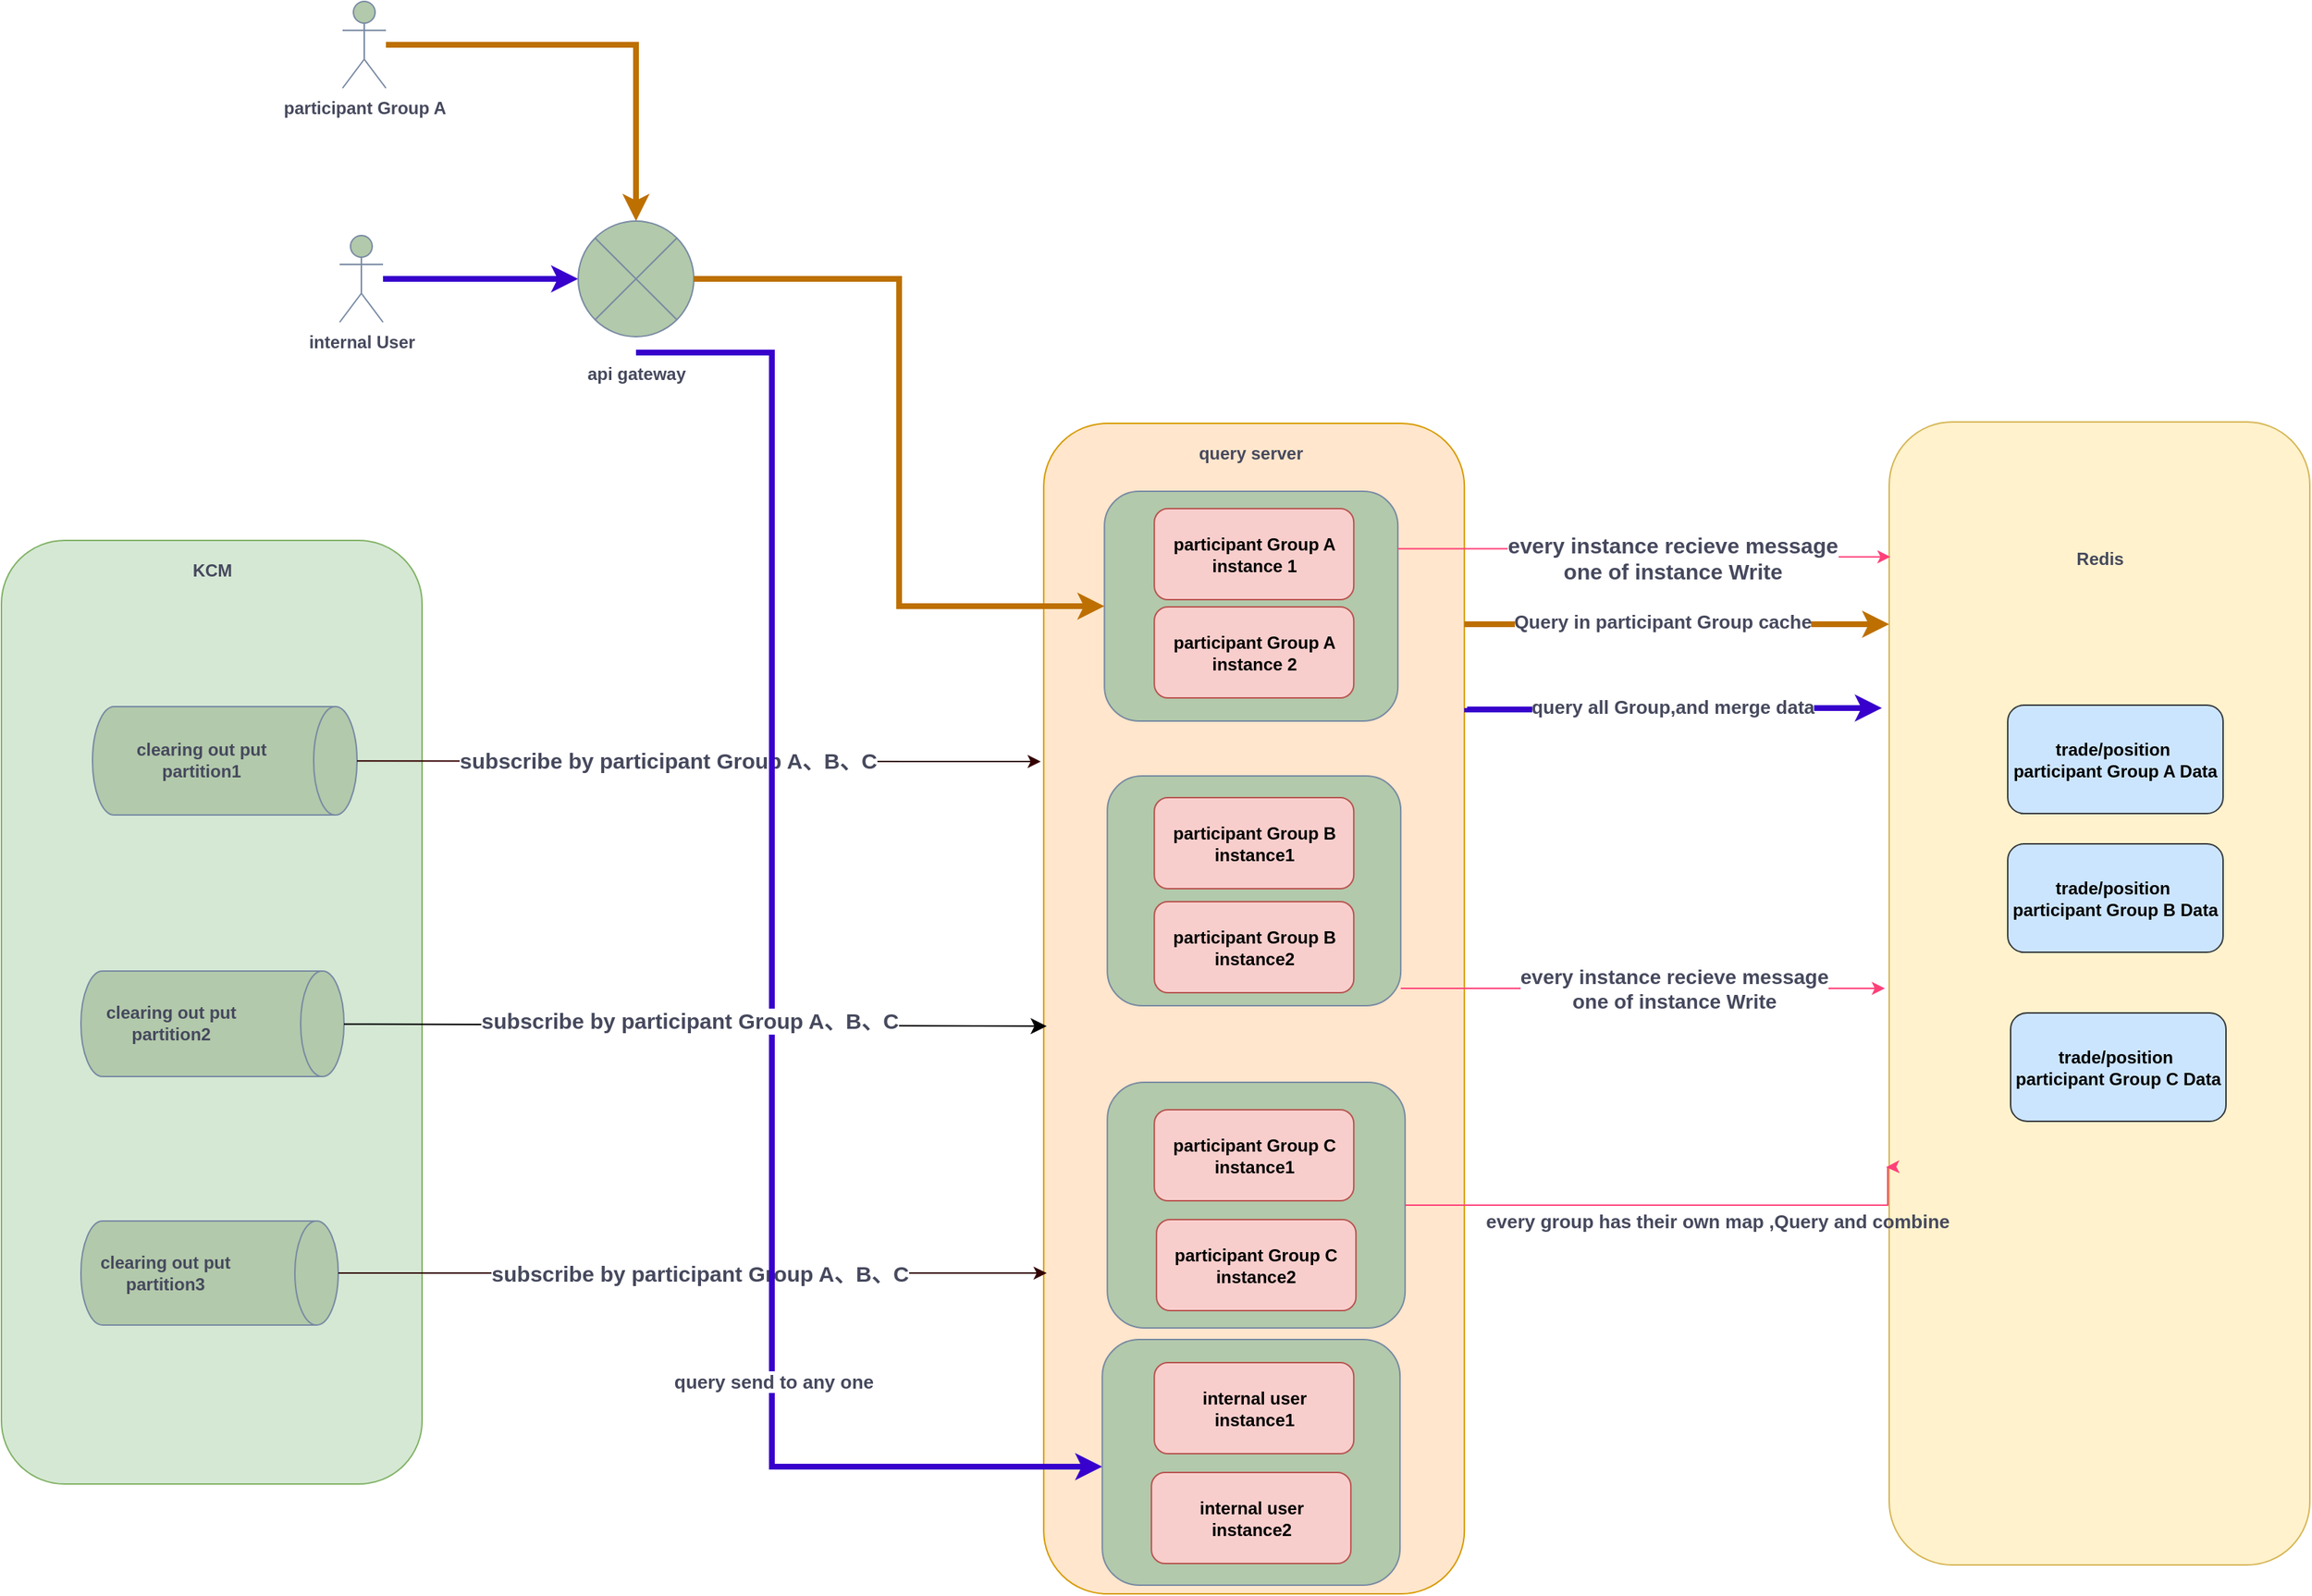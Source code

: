 <mxfile version="24.8.3">
  <diagram name="Copy of recieveKCM" id="2EJsEfAmggMtnAI3iPWr">
    <mxGraphModel dx="1674" dy="2356" grid="0" gridSize="10" guides="1" tooltips="1" connect="1" arrows="1" fold="1" page="0" pageScale="1" pageWidth="850" pageHeight="1100" math="0" shadow="0">
      <root>
        <mxCell id="M6_-3m2SQkEvxoRmAAAT-0" />
        <mxCell id="M6_-3m2SQkEvxoRmAAAT-1" parent="M6_-3m2SQkEvxoRmAAAT-0" />
        <mxCell id="M6_-3m2SQkEvxoRmAAAT-2" value="" style="rounded=1;whiteSpace=wrap;html=1;fillColor=#d5e8d4;strokeColor=#82b366;fontStyle=1" parent="M6_-3m2SQkEvxoRmAAAT-1" vertex="1">
          <mxGeometry x="719" y="-671" width="291" height="653" as="geometry" />
        </mxCell>
        <mxCell id="M6_-3m2SQkEvxoRmAAAT-3" value="KCM" style="text;html=1;align=center;verticalAlign=middle;whiteSpace=wrap;rounded=0;fontColor=#46495D;fontStyle=1" parent="M6_-3m2SQkEvxoRmAAAT-1" vertex="1">
          <mxGeometry x="834.5" y="-665" width="60" height="30" as="geometry" />
        </mxCell>
        <mxCell id="M6_-3m2SQkEvxoRmAAAT-4" value="" style="shape=cylinder3;whiteSpace=wrap;html=1;boundedLbl=1;backgroundOutline=1;size=15;strokeColor=#788AA3;fontColor=#46495D;fillColor=#B2C9AB;rotation=90;fontStyle=1" parent="M6_-3m2SQkEvxoRmAAAT-1" vertex="1">
          <mxGeometry x="836" y="-610" width="75" height="183" as="geometry" />
        </mxCell>
        <mxCell id="M6_-3m2SQkEvxoRmAAAT-5" value="" style="shape=cylinder3;whiteSpace=wrap;html=1;boundedLbl=1;backgroundOutline=1;size=15;strokeColor=#788AA3;fontColor=#46495D;fillColor=#B2C9AB;rotation=90;fontStyle=1" parent="M6_-3m2SQkEvxoRmAAAT-1" vertex="1">
          <mxGeometry x="828.5" y="-427.5" width="73" height="182" as="geometry" />
        </mxCell>
        <mxCell id="M6_-3m2SQkEvxoRmAAAT-6" value="" style="shape=cylinder3;whiteSpace=wrap;html=1;boundedLbl=1;backgroundOutline=1;size=15;strokeColor=#788AA3;fontColor=#46495D;fillColor=#B2C9AB;rotation=90;fontStyle=1" parent="M6_-3m2SQkEvxoRmAAAT-1" vertex="1">
          <mxGeometry x="827" y="-253" width="72" height="178" as="geometry" />
        </mxCell>
        <mxCell id="M6_-3m2SQkEvxoRmAAAT-7" value="&lt;span&gt;clearing out put partition1&lt;/span&gt;" style="text;html=1;align=center;verticalAlign=middle;whiteSpace=wrap;rounded=0;fontColor=#46495D;fontStyle=1" parent="M6_-3m2SQkEvxoRmAAAT-1" vertex="1">
          <mxGeometry x="811" y="-535" width="93" height="31" as="geometry" />
        </mxCell>
        <mxCell id="M6_-3m2SQkEvxoRmAAAT-8" value="&lt;span&gt;clearing out put partition2&lt;/span&gt;" style="text;html=1;align=center;verticalAlign=middle;whiteSpace=wrap;rounded=0;fontColor=#46495D;fontStyle=1" parent="M6_-3m2SQkEvxoRmAAAT-1" vertex="1">
          <mxGeometry x="790" y="-352.5" width="93" height="31" as="geometry" />
        </mxCell>
        <mxCell id="M6_-3m2SQkEvxoRmAAAT-9" value="&lt;span&gt;clearing out put partition3&lt;/span&gt;" style="text;html=1;align=center;verticalAlign=middle;whiteSpace=wrap;rounded=0;fontColor=#46495D;fontStyle=1" parent="M6_-3m2SQkEvxoRmAAAT-1" vertex="1">
          <mxGeometry x="786" y="-179.5" width="93" height="31" as="geometry" />
        </mxCell>
        <mxCell id="M6_-3m2SQkEvxoRmAAAT-10" value="" style="rounded=1;whiteSpace=wrap;html=1;fillColor=#ffe6cc;strokeColor=#d79b00;fontStyle=1" parent="M6_-3m2SQkEvxoRmAAAT-1" vertex="1">
          <mxGeometry x="1440.09" y="-752" width="291" height="810" as="geometry" />
        </mxCell>
        <mxCell id="M6_-3m2SQkEvxoRmAAAT-11" value="query server" style="text;html=1;align=center;verticalAlign=middle;whiteSpace=wrap;rounded=0;fontColor=#46495D;fontStyle=1" parent="M6_-3m2SQkEvxoRmAAAT-1" vertex="1">
          <mxGeometry x="1520.09" y="-746" width="127" height="30" as="geometry" />
        </mxCell>
        <mxCell id="M6_-3m2SQkEvxoRmAAAT-12" style="edgeStyle=orthogonalEdgeStyle;rounded=0;orthogonalLoop=1;jettySize=auto;html=1;entryX=0;entryY=0.5;entryDx=0;entryDy=0;strokeColor=#3700CC;fontColor=#46495D;fillColor=#6a00ff;strokeWidth=4;align=center;verticalAlign=middle;fontFamily=Helvetica;fontSize=11;labelBackgroundColor=default;endArrow=classic;fontStyle=1" parent="M6_-3m2SQkEvxoRmAAAT-1" source="M6_-3m2SQkEvxoRmAAAT-13" target="M6_-3m2SQkEvxoRmAAAT-16" edge="1">
          <mxGeometry relative="1" as="geometry" />
        </mxCell>
        <mxCell id="M6_-3m2SQkEvxoRmAAAT-13" value="internal User" style="shape=umlActor;verticalLabelPosition=bottom;verticalAlign=top;html=1;outlineConnect=0;strokeColor=#788AA3;fontColor=#46495D;fillColor=#B2C9AB;fontStyle=1" parent="M6_-3m2SQkEvxoRmAAAT-1" vertex="1">
          <mxGeometry x="953" y="-882" width="30" height="60" as="geometry" />
        </mxCell>
        <mxCell id="M6_-3m2SQkEvxoRmAAAT-14" style="edgeStyle=orthogonalEdgeStyle;rounded=0;orthogonalLoop=1;jettySize=auto;html=1;strokeColor=#BD7000;fontColor=#46495D;fillColor=#f0a30a;strokeWidth=4;fontStyle=1" parent="M6_-3m2SQkEvxoRmAAAT-1" source="M6_-3m2SQkEvxoRmAAAT-15" target="M6_-3m2SQkEvxoRmAAAT-16" edge="1">
          <mxGeometry relative="1" as="geometry" />
        </mxCell>
        <mxCell id="M6_-3m2SQkEvxoRmAAAT-15" value="participant Group A" style="shape=umlActor;verticalLabelPosition=bottom;verticalAlign=top;html=1;outlineConnect=0;strokeColor=#788AA3;fontColor=#46495D;fillColor=#B2C9AB;fontStyle=1" parent="M6_-3m2SQkEvxoRmAAAT-1" vertex="1">
          <mxGeometry x="955" y="-1044" width="30" height="60" as="geometry" />
        </mxCell>
        <mxCell id="M6_-3m2SQkEvxoRmAAAT-16" value="" style="shape=sumEllipse;perimeter=ellipsePerimeter;whiteSpace=wrap;html=1;backgroundOutline=1;strokeColor=#788AA3;fontColor=#46495D;fillColor=#B2C9AB;fontStyle=1" parent="M6_-3m2SQkEvxoRmAAAT-1" vertex="1">
          <mxGeometry x="1118" y="-892" width="80" height="80" as="geometry" />
        </mxCell>
        <mxCell id="M6_-3m2SQkEvxoRmAAAT-17" value="api gateway" style="text;html=1;align=center;verticalAlign=middle;whiteSpace=wrap;rounded=0;fontColor=#46495D;fontStyle=1" parent="M6_-3m2SQkEvxoRmAAAT-1" vertex="1">
          <mxGeometry x="1098.5" y="-801" width="119" height="30" as="geometry" />
        </mxCell>
        <mxCell id="M6_-3m2SQkEvxoRmAAAT-18" style="edgeStyle=orthogonalEdgeStyle;rounded=0;orthogonalLoop=1;jettySize=auto;html=1;strokeColor=#330000;fontColor=#46495D;fillColor=#B2C9AB;fontStyle=0;entryX=0.007;entryY=0.726;entryDx=0;entryDy=0;entryPerimeter=0;" parent="M6_-3m2SQkEvxoRmAAAT-1" source="M6_-3m2SQkEvxoRmAAAT-6" target="M6_-3m2SQkEvxoRmAAAT-10" edge="1">
          <mxGeometry relative="1" as="geometry">
            <mxPoint x="1462" y="-163" as="targetPoint" />
            <Array as="points" />
          </mxGeometry>
        </mxCell>
        <mxCell id="M6_-3m2SQkEvxoRmAAAT-19" value="&lt;font style=&quot;font-size: 15px;&quot;&gt;subscribe by participant Group A、B、C&lt;/font&gt;" style="edgeLabel;html=1;align=center;verticalAlign=middle;resizable=0;points=[];strokeColor=#788AA3;fontColor=#46495D;fillColor=#B2C9AB;fontStyle=1" parent="M6_-3m2SQkEvxoRmAAAT-18" vertex="1" connectable="0">
          <mxGeometry x="-0.35" y="-2" relative="1" as="geometry">
            <mxPoint x="90" y="-2" as="offset" />
          </mxGeometry>
        </mxCell>
        <mxCell id="M6_-3m2SQkEvxoRmAAAT-20" style="edgeStyle=orthogonalEdgeStyle;rounded=0;orthogonalLoop=1;jettySize=auto;html=1;strokeColor=#330000;fontColor=#46495D;fillColor=#B2C9AB;fontStyle=1;" parent="M6_-3m2SQkEvxoRmAAAT-1" source="M6_-3m2SQkEvxoRmAAAT-4" edge="1">
          <mxGeometry relative="1" as="geometry">
            <mxPoint x="1438" y="-518" as="targetPoint" />
            <Array as="points">
              <mxPoint x="1415" y="-518" />
            </Array>
          </mxGeometry>
        </mxCell>
        <mxCell id="M6_-3m2SQkEvxoRmAAAT-21" value="&lt;span style=&quot;font-size: 15px;&quot;&gt;subscribe by participant Group A、B、C&lt;/span&gt;" style="edgeLabel;html=1;align=center;verticalAlign=middle;resizable=0;points=[];strokeColor=#788AA3;fontColor=#46495D;fillColor=#B2C9AB;fontStyle=1" parent="M6_-3m2SQkEvxoRmAAAT-20" vertex="1" connectable="0">
          <mxGeometry x="-0.408" y="-1" relative="1" as="geometry">
            <mxPoint x="75" y="-2" as="offset" />
          </mxGeometry>
        </mxCell>
        <mxCell id="M6_-3m2SQkEvxoRmAAAT-24" value="" style="rounded=1;whiteSpace=wrap;html=1;fillColor=#fff2cc;strokeColor=#d6b656;fontStyle=1" parent="M6_-3m2SQkEvxoRmAAAT-1" vertex="1">
          <mxGeometry x="2025" y="-753" width="291" height="791" as="geometry" />
        </mxCell>
        <mxCell id="M6_-3m2SQkEvxoRmAAAT-25" value="Redis" style="text;html=1;align=center;verticalAlign=middle;whiteSpace=wrap;rounded=0;fontColor=#46495D;fontStyle=1" parent="M6_-3m2SQkEvxoRmAAAT-1" vertex="1">
          <mxGeometry x="2140.5" y="-673" width="60" height="30" as="geometry" />
        </mxCell>
        <mxCell id="M6_-3m2SQkEvxoRmAAAT-26" value="&lt;span style=&quot;text-wrap: nowrap;&quot;&gt;trade/position&amp;nbsp;&lt;br&gt;&lt;/span&gt;&lt;span style=&quot;text-wrap: nowrap;&quot;&gt;participant Group B Data&lt;/span&gt;&lt;span style=&quot;text-wrap: nowrap;&quot;&gt;&lt;br&gt;&lt;/span&gt;" style="rounded=1;whiteSpace=wrap;html=1;strokeColor=#36393d;fillColor=#cce5ff;fontStyle=1" parent="M6_-3m2SQkEvxoRmAAAT-1" vertex="1">
          <mxGeometry x="2107" y="-461" width="149" height="75" as="geometry" />
        </mxCell>
        <mxCell id="M6_-3m2SQkEvxoRmAAAT-27" style="edgeStyle=orthogonalEdgeStyle;rounded=0;orthogonalLoop=1;jettySize=auto;html=1;strokeColor=#3700CC;fontColor=#46495D;fillColor=#6a00ff;strokeWidth=4;align=center;verticalAlign=middle;fontFamily=Helvetica;fontSize=11;labelBackgroundColor=default;endArrow=classic;exitX=0.5;exitY=0;exitDx=0;exitDy=0;fontStyle=1;" parent="M6_-3m2SQkEvxoRmAAAT-1" source="M6_-3m2SQkEvxoRmAAAT-17" target="M6_-3m2SQkEvxoRmAAAT-54" edge="1">
          <mxGeometry relative="1" as="geometry">
            <mxPoint x="1177" y="-593" as="sourcePoint" />
            <mxPoint x="1429" y="-51" as="targetPoint" />
            <Array as="points">
              <mxPoint x="1252" y="-801" />
              <mxPoint x="1252" y="-30" />
            </Array>
          </mxGeometry>
        </mxCell>
        <mxCell id="M6_-3m2SQkEvxoRmAAAT-28" value="" style="edgeLabel;html=1;align=center;verticalAlign=middle;resizable=0;points=[];strokeColor=#788AA3;fontColor=#46495D;fillColor=#B2C9AB;fontStyle=1" parent="M6_-3m2SQkEvxoRmAAAT-27" vertex="1" connectable="0">
          <mxGeometry x="0.451" y="1" relative="1" as="geometry">
            <mxPoint as="offset" />
          </mxGeometry>
        </mxCell>
        <mxCell id="M6_-3m2SQkEvxoRmAAAT-29" value="&lt;font style=&quot;font-size: 13px;&quot;&gt;query send to any one&lt;/font&gt;" style="edgeLabel;html=1;align=center;verticalAlign=middle;resizable=0;points=[];strokeColor=#788AA3;fontColor=#46495D;fillColor=#B2C9AB;fontStyle=1" parent="M6_-3m2SQkEvxoRmAAAT-27" vertex="1" connectable="0">
          <mxGeometry x="0.473" y="1" relative="1" as="geometry">
            <mxPoint as="offset" />
          </mxGeometry>
        </mxCell>
        <mxCell id="M6_-3m2SQkEvxoRmAAAT-30" value="" style="rounded=1;whiteSpace=wrap;html=1;strokeColor=#788AA3;fontColor=#46495D;fillColor=#B2C9AB;fontStyle=1" parent="M6_-3m2SQkEvxoRmAAAT-1" vertex="1">
          <mxGeometry x="1484.09" y="-296" width="206" height="170" as="geometry" />
        </mxCell>
        <mxCell id="M6_-3m2SQkEvxoRmAAAT-31" value="&lt;span style=&quot;text-wrap: nowrap;&quot;&gt;participant Group C&lt;br&gt;instance1&lt;/span&gt;" style="rounded=1;whiteSpace=wrap;html=1;strokeColor=#b85450;fillColor=#f8cecc;fontStyle=1" parent="M6_-3m2SQkEvxoRmAAAT-1" vertex="1">
          <mxGeometry x="1516.59" y="-277" width="138" height="63" as="geometry" />
        </mxCell>
        <mxCell id="M6_-3m2SQkEvxoRmAAAT-32" value="&lt;span style=&quot;text-wrap: nowrap;&quot;&gt;participant Group C&lt;/span&gt;&lt;br style=&quot;text-wrap: nowrap;&quot;&gt;&lt;span style=&quot;text-wrap: nowrap;&quot;&gt;instance2&lt;/span&gt;" style="rounded=1;whiteSpace=wrap;html=1;strokeColor=#b85450;fillColor=#f8cecc;fontStyle=1" parent="M6_-3m2SQkEvxoRmAAAT-1" vertex="1">
          <mxGeometry x="1518.09" y="-201" width="138" height="63" as="geometry" />
        </mxCell>
        <mxCell id="M6_-3m2SQkEvxoRmAAAT-33" style="edgeStyle=orthogonalEdgeStyle;rounded=0;orthogonalLoop=1;jettySize=auto;html=1;strokeColor=#FF4079;fontColor=#46495D;fillColor=#ffff88;fontStyle=1" parent="M6_-3m2SQkEvxoRmAAAT-1" source="M6_-3m2SQkEvxoRmAAAT-35" edge="1">
          <mxGeometry relative="1" as="geometry">
            <mxPoint x="2022" y="-361" as="targetPoint" />
            <Array as="points">
              <mxPoint x="2014" y="-361" />
              <mxPoint x="2014" y="-361" />
            </Array>
          </mxGeometry>
        </mxCell>
        <mxCell id="M6_-3m2SQkEvxoRmAAAT-34" value="&lt;font style=&quot;font-size: 14px;&quot;&gt;every instance recieve message&lt;br&gt;one of instance Write&lt;/font&gt;" style="edgeLabel;html=1;align=center;verticalAlign=middle;resizable=0;points=[];strokeColor=#788AA3;fontColor=#46495D;fillColor=#B2C9AB;fontStyle=1" parent="M6_-3m2SQkEvxoRmAAAT-33" vertex="1" connectable="0">
          <mxGeometry x="0.12" relative="1" as="geometry">
            <mxPoint x="1" as="offset" />
          </mxGeometry>
        </mxCell>
        <mxCell id="M6_-3m2SQkEvxoRmAAAT-35" value="" style="rounded=1;whiteSpace=wrap;html=1;strokeColor=#788AA3;fontColor=#46495D;fillColor=#B2C9AB;fontStyle=1" parent="M6_-3m2SQkEvxoRmAAAT-1" vertex="1">
          <mxGeometry x="1484.09" y="-508" width="203" height="159" as="geometry" />
        </mxCell>
        <mxCell id="M6_-3m2SQkEvxoRmAAAT-36" value="&lt;span style=&quot;text-wrap: nowrap;&quot;&gt;participant Group B&lt;/span&gt;&lt;div&gt;&lt;span style=&quot;text-wrap: nowrap;&quot;&gt;instance1&lt;/span&gt;&lt;/div&gt;" style="rounded=1;whiteSpace=wrap;html=1;strokeColor=#b85450;fillColor=#f8cecc;fontStyle=1" parent="M6_-3m2SQkEvxoRmAAAT-1" vertex="1">
          <mxGeometry x="1516.59" y="-493" width="138" height="63" as="geometry" />
        </mxCell>
        <mxCell id="M6_-3m2SQkEvxoRmAAAT-37" value="&lt;span style=&quot;text-wrap: nowrap;&quot;&gt;participant Group B&lt;/span&gt;&lt;div&gt;&lt;span style=&quot;text-wrap: nowrap;&quot;&gt;instance2&lt;/span&gt;&lt;/div&gt;" style="rounded=1;whiteSpace=wrap;html=1;strokeColor=#b85450;fillColor=#f8cecc;fontStyle=1" parent="M6_-3m2SQkEvxoRmAAAT-1" vertex="1">
          <mxGeometry x="1516.59" y="-421" width="138" height="63" as="geometry" />
        </mxCell>
        <mxCell id="M6_-3m2SQkEvxoRmAAAT-38" value="" style="rounded=1;whiteSpace=wrap;html=1;strokeColor=#788AA3;fontColor=#46495D;fillColor=#B2C9AB;fontStyle=1" parent="M6_-3m2SQkEvxoRmAAAT-1" vertex="1">
          <mxGeometry x="1482.09" y="-705" width="203" height="159" as="geometry" />
        </mxCell>
        <mxCell id="M6_-3m2SQkEvxoRmAAAT-39" value="&lt;span style=&quot;text-wrap: nowrap;&quot;&gt;participant Group A&lt;/span&gt;&lt;br style=&quot;text-wrap: nowrap;&quot;&gt;&lt;span style=&quot;text-wrap: nowrap;&quot;&gt;instance 1&lt;/span&gt;" style="rounded=1;whiteSpace=wrap;html=1;strokeColor=#b85450;fillColor=#f8cecc;fontStyle=1" parent="M6_-3m2SQkEvxoRmAAAT-1" vertex="1">
          <mxGeometry x="1516.59" y="-693" width="138" height="63" as="geometry" />
        </mxCell>
        <mxCell id="M6_-3m2SQkEvxoRmAAAT-40" value="&lt;span style=&quot;text-wrap: nowrap;&quot;&gt;participant Group A&lt;br&gt;instance 2&lt;/span&gt;" style="rounded=1;whiteSpace=wrap;html=1;strokeColor=#b85450;fillColor=#f8cecc;fontStyle=1" parent="M6_-3m2SQkEvxoRmAAAT-1" vertex="1">
          <mxGeometry x="1516.59" y="-625" width="138" height="63" as="geometry" />
        </mxCell>
        <mxCell id="M6_-3m2SQkEvxoRmAAAT-41" style="edgeStyle=orthogonalEdgeStyle;rounded=0;orthogonalLoop=1;jettySize=auto;html=1;strokeColor=#BD7000;fontColor=#46495D;fillColor=#f0a30a;strokeWidth=4;exitX=1;exitY=0.5;exitDx=0;exitDy=0;entryX=0;entryY=0.5;entryDx=0;entryDy=0;fontStyle=1" parent="M6_-3m2SQkEvxoRmAAAT-1" source="M6_-3m2SQkEvxoRmAAAT-16" target="M6_-3m2SQkEvxoRmAAAT-38" edge="1">
          <mxGeometry relative="1" as="geometry">
            <mxPoint x="1089" y="-882" as="sourcePoint" />
            <mxPoint x="1262" y="-760" as="targetPoint" />
          </mxGeometry>
        </mxCell>
        <mxCell id="M6_-3m2SQkEvxoRmAAAT-42" style="edgeStyle=orthogonalEdgeStyle;rounded=0;orthogonalLoop=1;jettySize=auto;html=1;strokeColor=#BD7000;fontColor=#46495D;fillColor=#f0a30a;strokeWidth=4;fontStyle=1;" parent="M6_-3m2SQkEvxoRmAAAT-1" source="M6_-3m2SQkEvxoRmAAAT-10" target="M6_-3m2SQkEvxoRmAAAT-24" edge="1">
          <mxGeometry relative="1" as="geometry">
            <mxPoint x="1738" y="-622" as="sourcePoint" />
            <mxPoint x="2148.91" y="-516.5" as="targetPoint" />
            <Array as="points">
              <mxPoint x="1950" y="-613" />
              <mxPoint x="1950" y="-613" />
            </Array>
          </mxGeometry>
        </mxCell>
        <mxCell id="M6_-3m2SQkEvxoRmAAAT-43" value="&lt;font style=&quot;font-size: 13px;&quot;&gt;Query in participant Group cache&lt;/font&gt;" style="edgeLabel;html=1;align=center;verticalAlign=middle;resizable=0;points=[];strokeColor=#788AA3;fontColor=#46495D;fillColor=#B2C9AB;fontStyle=1" parent="M6_-3m2SQkEvxoRmAAAT-42" vertex="1" connectable="0">
          <mxGeometry x="0.053" relative="1" as="geometry">
            <mxPoint x="-18" y="-2" as="offset" />
          </mxGeometry>
        </mxCell>
        <mxCell id="M6_-3m2SQkEvxoRmAAAT-46" style="edgeStyle=orthogonalEdgeStyle;rounded=0;orthogonalLoop=1;jettySize=auto;html=1;entryX=-0.007;entryY=0.652;entryDx=0;entryDy=0;strokeColor=#FF4079;fontColor=#46495D;fillColor=#ffff88;exitX=1;exitY=0.5;exitDx=0;exitDy=0;entryPerimeter=0;fontStyle=1" parent="M6_-3m2SQkEvxoRmAAAT-1" source="M6_-3m2SQkEvxoRmAAAT-30" target="M6_-3m2SQkEvxoRmAAAT-24" edge="1">
          <mxGeometry relative="1" as="geometry">
            <mxPoint x="1748" y="-351" as="sourcePoint" />
            <mxPoint x="2035" y="-506" as="targetPoint" />
            <Array as="points">
              <mxPoint x="2024" y="-211" />
            </Array>
          </mxGeometry>
        </mxCell>
        <mxCell id="M6_-3m2SQkEvxoRmAAAT-48" style="edgeStyle=orthogonalEdgeStyle;rounded=0;orthogonalLoop=1;jettySize=auto;html=1;entryX=0.003;entryY=0.118;entryDx=0;entryDy=0;strokeColor=#FF4079;fontColor=#46495D;fillColor=#ffff88;exitX=1;exitY=0.25;exitDx=0;exitDy=0;entryPerimeter=0;fontStyle=1" parent="M6_-3m2SQkEvxoRmAAAT-1" source="M6_-3m2SQkEvxoRmAAAT-38" target="M6_-3m2SQkEvxoRmAAAT-24" edge="1">
          <mxGeometry relative="1" as="geometry">
            <mxPoint x="1748" y="-351" as="sourcePoint" />
            <mxPoint x="2035" y="-506" as="targetPoint" />
          </mxGeometry>
        </mxCell>
        <mxCell id="M6_-3m2SQkEvxoRmAAAT-49" value="&lt;font style=&quot;font-size: 15px;&quot;&gt;every instance recieve message&lt;br&gt;one of instance Write&lt;/font&gt;" style="edgeLabel;html=1;align=center;verticalAlign=middle;resizable=0;points=[];strokeColor=#788AA3;fontColor=#46495D;fillColor=#B2C9AB;fontStyle=1" parent="M6_-3m2SQkEvxoRmAAAT-48" vertex="1" connectable="0">
          <mxGeometry x="0.12" relative="1" as="geometry">
            <mxPoint x="1" as="offset" />
          </mxGeometry>
        </mxCell>
        <mxCell id="M6_-3m2SQkEvxoRmAAAT-50" value="&lt;font style=&quot;font-size: 13px;&quot;&gt;every group has their own map ,Query and combine&lt;/font&gt;" style="text;html=1;align=center;verticalAlign=middle;resizable=0;points=[];autosize=1;strokeColor=none;fillColor=none;fontColor=#46495D;fontStyle=1" parent="M6_-3m2SQkEvxoRmAAAT-1" vertex="1">
          <mxGeometry x="1747" y="-214" width="317" height="28" as="geometry" />
        </mxCell>
        <mxCell id="M6_-3m2SQkEvxoRmAAAT-52" value="&lt;span style=&quot;text-wrap: nowrap;&quot;&gt;trade/position&amp;nbsp;&lt;br&gt;participant Group A Data&lt;/span&gt;" style="rounded=1;whiteSpace=wrap;html=1;strokeColor=#36393d;fillColor=#cce5ff;fontStyle=1" parent="M6_-3m2SQkEvxoRmAAAT-1" vertex="1">
          <mxGeometry x="2107" y="-557" width="149" height="75" as="geometry" />
        </mxCell>
        <mxCell id="M6_-3m2SQkEvxoRmAAAT-53" value="&lt;span style=&quot;text-wrap: nowrap;&quot;&gt;trade/position&amp;nbsp;&lt;br&gt;&lt;/span&gt;&lt;span style=&quot;text-wrap: nowrap;&quot;&gt;participant Group C Data&lt;/span&gt;&lt;span style=&quot;text-wrap: nowrap;&quot;&gt;&lt;br&gt;&lt;/span&gt;" style="rounded=1;whiteSpace=wrap;html=1;strokeColor=#36393d;fillColor=#cce5ff;fontStyle=1" parent="M6_-3m2SQkEvxoRmAAAT-1" vertex="1">
          <mxGeometry x="2109" y="-344" width="149" height="75" as="geometry" />
        </mxCell>
        <mxCell id="M6_-3m2SQkEvxoRmAAAT-54" value="" style="rounded=1;whiteSpace=wrap;html=1;strokeColor=#788AA3;fontColor=#46495D;fillColor=#B2C9AB;fontStyle=1" parent="M6_-3m2SQkEvxoRmAAAT-1" vertex="1">
          <mxGeometry x="1480.59" y="-118" width="206" height="170" as="geometry" />
        </mxCell>
        <mxCell id="M6_-3m2SQkEvxoRmAAAT-55" value="&lt;span style=&quot;text-wrap: nowrap;&quot;&gt;internal user&lt;br&gt;instance1&lt;/span&gt;" style="rounded=1;whiteSpace=wrap;html=1;strokeColor=#b85450;fillColor=#f8cecc;fontStyle=1" parent="M6_-3m2SQkEvxoRmAAAT-1" vertex="1">
          <mxGeometry x="1516.59" y="-102" width="138" height="63" as="geometry" />
        </mxCell>
        <mxCell id="M6_-3m2SQkEvxoRmAAAT-56" value="&lt;span style=&quot;text-wrap: nowrap;&quot;&gt;internal user&lt;/span&gt;&lt;br style=&quot;text-wrap: nowrap;&quot;&gt;&lt;span style=&quot;text-wrap: nowrap;&quot;&gt;instance2&lt;/span&gt;" style="rounded=1;whiteSpace=wrap;html=1;strokeColor=#b85450;fillColor=#f8cecc;fontStyle=1" parent="M6_-3m2SQkEvxoRmAAAT-1" vertex="1">
          <mxGeometry x="1514.59" y="-26" width="138" height="63" as="geometry" />
        </mxCell>
        <mxCell id="KhiKMewJtcw4rjyNLkzX-0" style="edgeStyle=none;curved=1;rounded=0;orthogonalLoop=1;jettySize=auto;html=1;entryX=0.007;entryY=0.515;entryDx=0;entryDy=0;entryPerimeter=0;fontSize=12;startSize=8;endSize=8;" parent="M6_-3m2SQkEvxoRmAAAT-1" source="M6_-3m2SQkEvxoRmAAAT-5" target="M6_-3m2SQkEvxoRmAAAT-10" edge="1">
          <mxGeometry relative="1" as="geometry" />
        </mxCell>
        <mxCell id="AA9q0XHQou2nM1GhBnzn-0" value="&lt;span style=&quot;font-size: 15px;&quot;&gt;subscribe by participant Group A、B、C&lt;/span&gt;" style="edgeLabel;html=1;align=center;verticalAlign=middle;resizable=0;points=[];strokeColor=#788AA3;fontColor=#46495D;fillColor=#B2C9AB;fontStyle=1" vertex="1" connectable="0" parent="M6_-3m2SQkEvxoRmAAAT-1">
          <mxGeometry x="1194.999" y="-338.996" as="geometry" />
        </mxCell>
        <mxCell id="AA9q0XHQou2nM1GhBnzn-1" style="edgeStyle=orthogonalEdgeStyle;rounded=0;orthogonalLoop=1;jettySize=auto;html=1;strokeColor=#3700CC;fontColor=#46495D;fillColor=#6a00ff;strokeWidth=4;align=center;verticalAlign=middle;fontFamily=Helvetica;fontSize=11;labelBackgroundColor=default;endArrow=classic;fontStyle=1;entryX=-0.007;entryY=0.24;entryDx=0;entryDy=0;entryPerimeter=0;" edge="1" parent="M6_-3m2SQkEvxoRmAAAT-1">
          <mxGeometry relative="1" as="geometry">
            <mxPoint x="1733" y="-555" as="sourcePoint" />
            <mxPoint x="2019.963" y="-555" as="targetPoint" />
            <Array as="points">
              <mxPoint x="1882" y="-554" />
              <mxPoint x="1882" y="-555" />
            </Array>
          </mxGeometry>
        </mxCell>
        <mxCell id="AA9q0XHQou2nM1GhBnzn-2" value="" style="edgeLabel;html=1;align=center;verticalAlign=middle;resizable=0;points=[];strokeColor=#788AA3;fontColor=#46495D;fillColor=#B2C9AB;fontStyle=1" vertex="1" connectable="0" parent="AA9q0XHQou2nM1GhBnzn-1">
          <mxGeometry x="0.451" y="1" relative="1" as="geometry">
            <mxPoint as="offset" />
          </mxGeometry>
        </mxCell>
        <mxCell id="AA9q0XHQou2nM1GhBnzn-3" value="&lt;font style=&quot;font-size: 13px;&quot;&gt;query all Group,and merge data&lt;/font&gt;" style="edgeLabel;html=1;align=center;verticalAlign=middle;resizable=0;points=[];strokeColor=#788AA3;fontColor=#46495D;fillColor=#B2C9AB;fontStyle=1" vertex="1" connectable="0" parent="AA9q0XHQou2nM1GhBnzn-1">
          <mxGeometry x="0.473" y="1" relative="1" as="geometry">
            <mxPoint x="-69" as="offset" />
          </mxGeometry>
        </mxCell>
      </root>
    </mxGraphModel>
  </diagram>
</mxfile>
